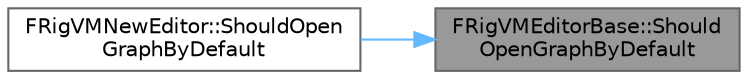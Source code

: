 digraph "FRigVMEditorBase::ShouldOpenGraphByDefault"
{
 // INTERACTIVE_SVG=YES
 // LATEX_PDF_SIZE
  bgcolor="transparent";
  edge [fontname=Helvetica,fontsize=10,labelfontname=Helvetica,labelfontsize=10];
  node [fontname=Helvetica,fontsize=10,shape=box,height=0.2,width=0.4];
  rankdir="RL";
  Node1 [id="Node000001",label="FRigVMEditorBase::Should\lOpenGraphByDefault",height=0.2,width=0.4,color="gray40", fillcolor="grey60", style="filled", fontcolor="black",tooltip=" "];
  Node1 -> Node2 [id="edge1_Node000001_Node000002",dir="back",color="steelblue1",style="solid",tooltip=" "];
  Node2 [id="Node000002",label="FRigVMNewEditor::ShouldOpen\lGraphByDefault",height=0.2,width=0.4,color="grey40", fillcolor="white", style="filled",URL="$d0/d32/classFRigVMNewEditor.html#af9d8194e01180d4b44ff13ea7bcafd5b",tooltip=" "];
}
